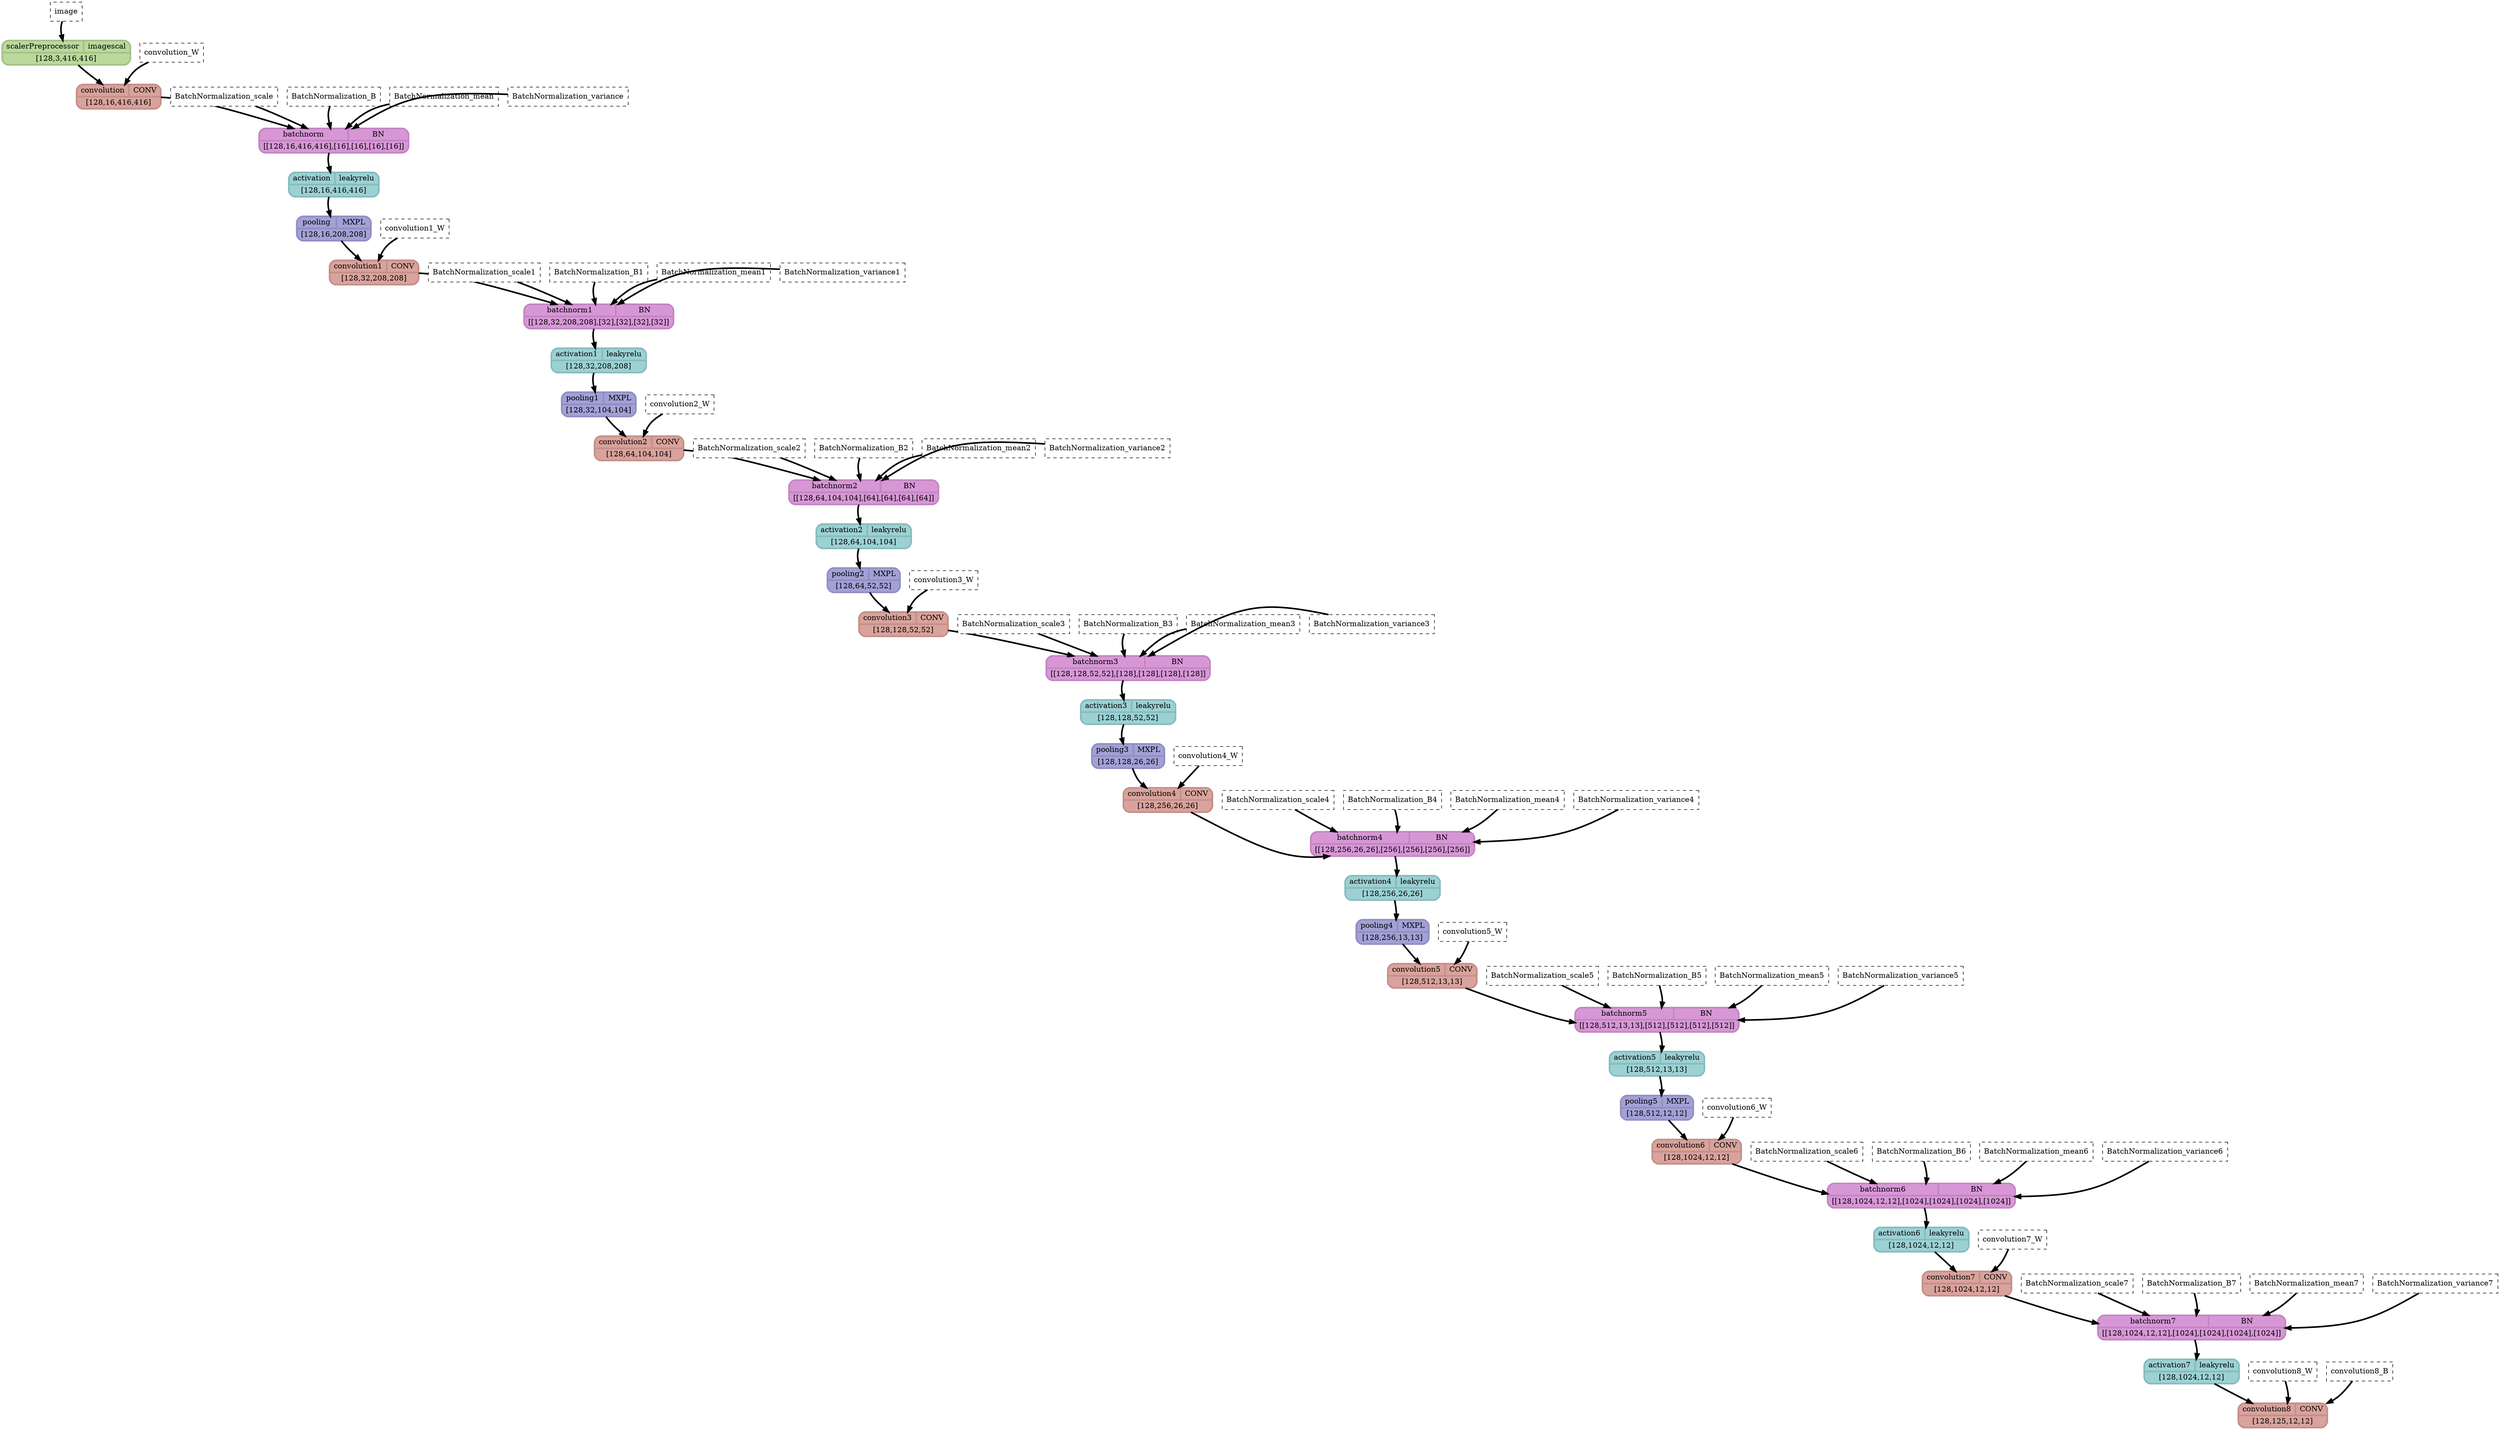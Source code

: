 strict digraph {
  graph [
    rankdir="TB"
    overlap=prism
    overlap_shrink=true
    splines=curved
  ];
  node [
    shape=Mrecord
  ];
  edge [
    penwidth=3
  ];

  // Node definitions.
  "image" [
    id=0
    name="image"
    type=constant_input
    label="image"
    inputs=""
    outputs=""
    shape=box
    style="filled,dashed"
    fillcolor="white"
  ];
  "image2" [
    id=1
    name="image2"
    type=ImageScaler
    label="{ {scalerPreprocessor  | imagescal} | [128,3,416,416] }"
    inputs="image"
    outputs="image2"
    penwidth=3
    style=filled
    color="#a3c186"
    fontcolor="#000000"
    fillcolor="#bad99c"
  ];
  "convolution_W" [
    id=2
    name="convolution_W"
    type=constant_input
    label="convolution_W"
    inputs=""
    outputs=""
    shape=box
    style="filled,dashed"
    fillcolor="white"
  ];
  "convolution2d_1_output" [
    id=3
    name="convolution2d_1_output"
    type=Conv
    label="{ {convolution  | CONV} | [128,16,416,416] }"
    inputs="image2;convolution_W"
    outputs="convolution2d_1_output"
    penwidth=3
    style=filled
    color="#c48f89"
    fontcolor="#000000"
    fillcolor="#d9a29c"
  ];
  "BatchNormalization_scale" [
    id=4
    name="BatchNormalization_scale"
    type=constant_input
    label="BatchNormalization_scale"
    inputs=""
    outputs=""
    shape=box
    style="filled,dashed"
    fillcolor="white"
  ];
  "BatchNormalization_B" [
    id=5
    name="BatchNormalization_B"
    type=constant_input
    label="BatchNormalization_B"
    inputs=""
    outputs=""
    shape=box
    style="filled,dashed"
    fillcolor="white"
  ];
  "BatchNormalization_mean" [
    id=6
    name="BatchNormalization_mean"
    type=constant_input
    label="BatchNormalization_mean"
    inputs=""
    outputs=""
    shape=box
    style="filled,dashed"
    fillcolor="white"
  ];
  "BatchNormalization_variance" [
    id=7
    name="BatchNormalization_variance"
    type=constant_input
    label="BatchNormalization_variance"
    inputs=""
    outputs=""
    shape=box
    style="filled,dashed"
    fillcolor="white"
  ];
  "batchnormalization_1_output" [
    id=8
    name="batchnormalization_1_output"
    type=BatchNormalization
    label="{ {batchnorm  | BN} | [[128,16,416,416],[16],[16],[16],[16]] }"
    inputs="convolution2d_1_output;BatchNormalization_scale;BatchNormalization_B;BatchNormalization_mean;BatchNormalization_variance"
    outputs="batchnormalization_1_output"
    penwidth=3
    style=filled
    color="#c385c2"
    fontcolor="#000000"
    fillcolor="#d797d6"
  ];
  "leakyrelu_1_output" [
    id=9
    name="leakyrelu_1_output"
    type=LeakyRelu
    label="{ {activation  | leakyrelu} | [128,16,416,416] }"
    inputs="batchnormalization_1_output"
    outputs="leakyrelu_1_output"
    penwidth=3
    style=filled
    color="#86bbbd"
    fontcolor="#000000"
    fillcolor="#9cd1d3"
  ];
  "maxpooling2d_1_output" [
    id=10
    name="maxpooling2d_1_output"
    type=MaxPool
    label="{ {pooling  | MXPL} | [128,16,208,208] }"
    inputs="leakyrelu_1_output"
    outputs="maxpooling2d_1_output"
    penwidth=3
    style=filled
    color="#918ec3"
    fontcolor="#000000"
    fillcolor="#a3a0d6"
  ];
  "convolution1_W" [
    id=11
    name="convolution1_W"
    type=constant_input
    label="convolution1_W"
    inputs=""
    outputs=""
    shape=box
    style="filled,dashed"
    fillcolor="white"
  ];
  "convolution2d_2_output" [
    id=12
    name="convolution2d_2_output"
    type=Conv
    label="{ {convolution1  | CONV} | [128,32,208,208] }"
    inputs="maxpooling2d_1_output;convolution1_W"
    outputs="convolution2d_2_output"
    penwidth=3
    style=filled
    color="#c48f89"
    fontcolor="#000000"
    fillcolor="#d9a29c"
  ];
  "BatchNormalization_scale1" [
    id=13
    name="BatchNormalization_scale1"
    type=constant_input
    label="BatchNormalization_scale1"
    inputs=""
    outputs=""
    shape=box
    style="filled,dashed"
    fillcolor="white"
  ];
  "BatchNormalization_B1" [
    id=14
    name="BatchNormalization_B1"
    type=constant_input
    label="BatchNormalization_B1"
    inputs=""
    outputs=""
    shape=box
    style="filled,dashed"
    fillcolor="white"
  ];
  "BatchNormalization_mean1" [
    id=15
    name="BatchNormalization_mean1"
    type=constant_input
    label="BatchNormalization_mean1"
    inputs=""
    outputs=""
    shape=box
    style="filled,dashed"
    fillcolor="white"
  ];
  "BatchNormalization_variance1" [
    id=16
    name="BatchNormalization_variance1"
    type=constant_input
    label="BatchNormalization_variance1"
    inputs=""
    outputs=""
    shape=box
    style="filled,dashed"
    fillcolor="white"
  ];
  "batchnormalization_2_output" [
    id=17
    name="batchnormalization_2_output"
    type=BatchNormalization
    label="{ {batchnorm1  | BN} | [[128,32,208,208],[32],[32],[32],[32]] }"
    inputs="convolution2d_2_output;BatchNormalization_scale1;BatchNormalization_B1;BatchNormalization_mean1;BatchNormalization_variance1"
    outputs="batchnormalization_2_output"
    penwidth=3
    style=filled
    color="#c385c2"
    fontcolor="#000000"
    fillcolor="#d797d6"
  ];
  "leakyrelu_2_output" [
    id=18
    name="leakyrelu_2_output"
    type=LeakyRelu
    label="{ {activation1  | leakyrelu} | [128,32,208,208] }"
    inputs="batchnormalization_2_output"
    outputs="leakyrelu_2_output"
    penwidth=3
    style=filled
    color="#86bbbd"
    fontcolor="#000000"
    fillcolor="#9cd1d3"
  ];
  "maxpooling2d_2_output" [
    id=19
    name="maxpooling2d_2_output"
    type=MaxPool
    label="{ {pooling1  | MXPL} | [128,32,104,104] }"
    inputs="leakyrelu_2_output"
    outputs="maxpooling2d_2_output"
    penwidth=3
    style=filled
    color="#918ec3"
    fontcolor="#000000"
    fillcolor="#a3a0d6"
  ];
  "convolution2_W" [
    id=20
    name="convolution2_W"
    type=constant_input
    label="convolution2_W"
    inputs=""
    outputs=""
    shape=box
    style="filled,dashed"
    fillcolor="white"
  ];
  "convolution2d_3_output" [
    id=21
    name="convolution2d_3_output"
    type=Conv
    label="{ {convolution2  | CONV} | [128,64,104,104] }"
    inputs="maxpooling2d_2_output;convolution2_W"
    outputs="convolution2d_3_output"
    penwidth=3
    style=filled
    color="#c48f89"
    fontcolor="#000000"
    fillcolor="#d9a29c"
  ];
  "BatchNormalization_scale2" [
    id=22
    name="BatchNormalization_scale2"
    type=constant_input
    label="BatchNormalization_scale2"
    inputs=""
    outputs=""
    shape=box
    style="filled,dashed"
    fillcolor="white"
  ];
  "BatchNormalization_B2" [
    id=23
    name="BatchNormalization_B2"
    type=constant_input
    label="BatchNormalization_B2"
    inputs=""
    outputs=""
    shape=box
    style="filled,dashed"
    fillcolor="white"
  ];
  "BatchNormalization_mean2" [
    id=24
    name="BatchNormalization_mean2"
    type=constant_input
    label="BatchNormalization_mean2"
    inputs=""
    outputs=""
    shape=box
    style="filled,dashed"
    fillcolor="white"
  ];
  "BatchNormalization_variance2" [
    id=25
    name="BatchNormalization_variance2"
    type=constant_input
    label="BatchNormalization_variance2"
    inputs=""
    outputs=""
    shape=box
    style="filled,dashed"
    fillcolor="white"
  ];
  "batchnormalization_3_output" [
    id=26
    name="batchnormalization_3_output"
    type=BatchNormalization
    label="{ {batchnorm2  | BN} | [[128,64,104,104],[64],[64],[64],[64]] }"
    inputs="convolution2d_3_output;BatchNormalization_scale2;BatchNormalization_B2;BatchNormalization_mean2;BatchNormalization_variance2"
    outputs="batchnormalization_3_output"
    penwidth=3
    style=filled
    color="#c385c2"
    fontcolor="#000000"
    fillcolor="#d797d6"
  ];
  "leakyrelu_3_output" [
    id=27
    name="leakyrelu_3_output"
    type=LeakyRelu
    label="{ {activation2  | leakyrelu} | [128,64,104,104] }"
    inputs="batchnormalization_3_output"
    outputs="leakyrelu_3_output"
    penwidth=3
    style=filled
    color="#86bbbd"
    fontcolor="#000000"
    fillcolor="#9cd1d3"
  ];
  "maxpooling2d_3_output" [
    id=28
    name="maxpooling2d_3_output"
    type=MaxPool
    label="{ {pooling2  | MXPL} | [128,64,52,52] }"
    inputs="leakyrelu_3_output"
    outputs="maxpooling2d_3_output"
    penwidth=3
    style=filled
    color="#918ec3"
    fontcolor="#000000"
    fillcolor="#a3a0d6"
  ];
  "convolution3_W" [
    id=29
    name="convolution3_W"
    type=constant_input
    label="convolution3_W"
    inputs=""
    outputs=""
    shape=box
    style="filled,dashed"
    fillcolor="white"
  ];
  "convolution2d_4_output" [
    id=30
    name="convolution2d_4_output"
    type=Conv
    label="{ {convolution3  | CONV} | [128,128,52,52] }"
    inputs="maxpooling2d_3_output;convolution3_W"
    outputs="convolution2d_4_output"
    penwidth=3
    style=filled
    color="#c48f89"
    fontcolor="#000000"
    fillcolor="#d9a29c"
  ];
  "BatchNormalization_scale3" [
    id=31
    name="BatchNormalization_scale3"
    type=constant_input
    label="BatchNormalization_scale3"
    inputs=""
    outputs=""
    shape=box
    style="filled,dashed"
    fillcolor="white"
  ];
  "BatchNormalization_B3" [
    id=32
    name="BatchNormalization_B3"
    type=constant_input
    label="BatchNormalization_B3"
    inputs=""
    outputs=""
    shape=box
    style="filled,dashed"
    fillcolor="white"
  ];
  "BatchNormalization_mean3" [
    id=33
    name="BatchNormalization_mean3"
    type=constant_input
    label="BatchNormalization_mean3"
    inputs=""
    outputs=""
    shape=box
    style="filled,dashed"
    fillcolor="white"
  ];
  "BatchNormalization_variance3" [
    id=34
    name="BatchNormalization_variance3"
    type=constant_input
    label="BatchNormalization_variance3"
    inputs=""
    outputs=""
    shape=box
    style="filled,dashed"
    fillcolor="white"
  ];
  "batchnormalization_4_output" [
    id=35
    name="batchnormalization_4_output"
    type=BatchNormalization
    label="{ {batchnorm3  | BN} | [[128,128,52,52],[128],[128],[128],[128]] }"
    inputs="convolution2d_4_output;BatchNormalization_scale3;BatchNormalization_B3;BatchNormalization_mean3;BatchNormalization_variance3"
    outputs="batchnormalization_4_output"
    penwidth=3
    style=filled
    color="#c385c2"
    fontcolor="#000000"
    fillcolor="#d797d6"
  ];
  "leakyrelu_4_output" [
    id=36
    name="leakyrelu_4_output"
    type=LeakyRelu
    label="{ {activation3  | leakyrelu} | [128,128,52,52] }"
    inputs="batchnormalization_4_output"
    outputs="leakyrelu_4_output"
    penwidth=3
    style=filled
    color="#86bbbd"
    fontcolor="#000000"
    fillcolor="#9cd1d3"
  ];
  "maxpooling2d_4_output" [
    id=37
    name="maxpooling2d_4_output"
    type=MaxPool
    label="{ {pooling3  | MXPL} | [128,128,26,26] }"
    inputs="leakyrelu_4_output"
    outputs="maxpooling2d_4_output"
    penwidth=3
    style=filled
    color="#918ec3"
    fontcolor="#000000"
    fillcolor="#a3a0d6"
  ];
  "convolution4_W" [
    id=38
    name="convolution4_W"
    type=constant_input
    label="convolution4_W"
    inputs=""
    outputs=""
    shape=box
    style="filled,dashed"
    fillcolor="white"
  ];
  "convolution2d_5_output" [
    id=39
    name="convolution2d_5_output"
    type=Conv
    label="{ {convolution4  | CONV} | [128,256,26,26] }"
    inputs="maxpooling2d_4_output;convolution4_W"
    outputs="convolution2d_5_output"
    penwidth=3
    style=filled
    color="#c48f89"
    fontcolor="#000000"
    fillcolor="#d9a29c"
  ];
  "BatchNormalization_scale4" [
    id=40
    name="BatchNormalization_scale4"
    type=constant_input
    label="BatchNormalization_scale4"
    inputs=""
    outputs=""
    shape=box
    style="filled,dashed"
    fillcolor="white"
  ];
  "BatchNormalization_B4" [
    id=41
    name="BatchNormalization_B4"
    type=constant_input
    label="BatchNormalization_B4"
    inputs=""
    outputs=""
    shape=box
    style="filled,dashed"
    fillcolor="white"
  ];
  "BatchNormalization_mean4" [
    id=42
    name="BatchNormalization_mean4"
    type=constant_input
    label="BatchNormalization_mean4"
    inputs=""
    outputs=""
    shape=box
    style="filled,dashed"
    fillcolor="white"
  ];
  "BatchNormalization_variance4" [
    id=43
    name="BatchNormalization_variance4"
    type=constant_input
    label="BatchNormalization_variance4"
    inputs=""
    outputs=""
    shape=box
    style="filled,dashed"
    fillcolor="white"
  ];
  "batchnormalization_5_output" [
    id=44
    name="batchnormalization_5_output"
    type=BatchNormalization
    label="{ {batchnorm4  | BN} | [[128,256,26,26],[256],[256],[256],[256]] }"
    inputs="convolution2d_5_output;BatchNormalization_scale4;BatchNormalization_B4;BatchNormalization_mean4;BatchNormalization_variance4"
    outputs="batchnormalization_5_output"
    penwidth=3
    style=filled
    color="#c385c2"
    fontcolor="#000000"
    fillcolor="#d797d6"
  ];
  "leakyrelu_5_output" [
    id=45
    name="leakyrelu_5_output"
    type=LeakyRelu
    label="{ {activation4  | leakyrelu} | [128,256,26,26] }"
    inputs="batchnormalization_5_output"
    outputs="leakyrelu_5_output"
    penwidth=3
    style=filled
    color="#86bbbd"
    fontcolor="#000000"
    fillcolor="#9cd1d3"
  ];
  "maxpooling2d_5_output" [
    id=46
    name="maxpooling2d_5_output"
    type=MaxPool
    label="{ {pooling4  | MXPL} | [128,256,13,13] }"
    inputs="leakyrelu_5_output"
    outputs="maxpooling2d_5_output"
    penwidth=3
    style=filled
    color="#918ec3"
    fontcolor="#000000"
    fillcolor="#a3a0d6"
  ];
  "convolution5_W" [
    id=47
    name="convolution5_W"
    type=constant_input
    label="convolution5_W"
    inputs=""
    outputs=""
    shape=box
    style="filled,dashed"
    fillcolor="white"
  ];
  "convolution2d_6_output" [
    id=48
    name="convolution2d_6_output"
    type=Conv
    label="{ {convolution5  | CONV} | [128,512,13,13] }"
    inputs="maxpooling2d_5_output;convolution5_W"
    outputs="convolution2d_6_output"
    penwidth=3
    style=filled
    color="#c48f89"
    fontcolor="#000000"
    fillcolor="#d9a29c"
  ];
  "BatchNormalization_scale5" [
    id=49
    name="BatchNormalization_scale5"
    type=constant_input
    label="BatchNormalization_scale5"
    inputs=""
    outputs=""
    shape=box
    style="filled,dashed"
    fillcolor="white"
  ];
  "BatchNormalization_B5" [
    id=50
    name="BatchNormalization_B5"
    type=constant_input
    label="BatchNormalization_B5"
    inputs=""
    outputs=""
    shape=box
    style="filled,dashed"
    fillcolor="white"
  ];
  "BatchNormalization_mean5" [
    id=51
    name="BatchNormalization_mean5"
    type=constant_input
    label="BatchNormalization_mean5"
    inputs=""
    outputs=""
    shape=box
    style="filled,dashed"
    fillcolor="white"
  ];
  "BatchNormalization_variance5" [
    id=52
    name="BatchNormalization_variance5"
    type=constant_input
    label="BatchNormalization_variance5"
    inputs=""
    outputs=""
    shape=box
    style="filled,dashed"
    fillcolor="white"
  ];
  "batchnormalization_6_output" [
    id=53
    name="batchnormalization_6_output"
    type=BatchNormalization
    label="{ {batchnorm5  | BN} | [[128,512,13,13],[512],[512],[512],[512]] }"
    inputs="convolution2d_6_output;BatchNormalization_scale5;BatchNormalization_B5;BatchNormalization_mean5;BatchNormalization_variance5"
    outputs="batchnormalization_6_output"
    penwidth=3
    style=filled
    color="#c385c2"
    fontcolor="#000000"
    fillcolor="#d797d6"
  ];
  "leakyrelu_6_output" [
    id=54
    name="leakyrelu_6_output"
    type=LeakyRelu
    label="{ {activation5  | leakyrelu} | [128,512,13,13] }"
    inputs="batchnormalization_6_output"
    outputs="leakyrelu_6_output"
    penwidth=3
    style=filled
    color="#86bbbd"
    fontcolor="#000000"
    fillcolor="#9cd1d3"
  ];
  "maxpooling2d_6_output" [
    id=55
    name="maxpooling2d_6_output"
    type=MaxPool
    label="{ {pooling5  | MXPL} | [128,512,12,12] }"
    inputs="leakyrelu_6_output"
    outputs="maxpooling2d_6_output"
    penwidth=3
    style=filled
    color="#918ec3"
    fontcolor="#000000"
    fillcolor="#a3a0d6"
  ];
  "convolution6_W" [
    id=56
    name="convolution6_W"
    type=constant_input
    label="convolution6_W"
    inputs=""
    outputs=""
    shape=box
    style="filled,dashed"
    fillcolor="white"
  ];
  "convolution2d_7_output" [
    id=57
    name="convolution2d_7_output"
    type=Conv
    label="{ {convolution6  | CONV} | [128,1024,12,12] }"
    inputs="maxpooling2d_6_output;convolution6_W"
    outputs="convolution2d_7_output"
    penwidth=3
    style=filled
    color="#c48f89"
    fontcolor="#000000"
    fillcolor="#d9a29c"
  ];
  "BatchNormalization_scale6" [
    id=58
    name="BatchNormalization_scale6"
    type=constant_input
    label="BatchNormalization_scale6"
    inputs=""
    outputs=""
    shape=box
    style="filled,dashed"
    fillcolor="white"
  ];
  "BatchNormalization_B6" [
    id=59
    name="BatchNormalization_B6"
    type=constant_input
    label="BatchNormalization_B6"
    inputs=""
    outputs=""
    shape=box
    style="filled,dashed"
    fillcolor="white"
  ];
  "BatchNormalization_mean6" [
    id=60
    name="BatchNormalization_mean6"
    type=constant_input
    label="BatchNormalization_mean6"
    inputs=""
    outputs=""
    shape=box
    style="filled,dashed"
    fillcolor="white"
  ];
  "BatchNormalization_variance6" [
    id=61
    name="BatchNormalization_variance6"
    type=constant_input
    label="BatchNormalization_variance6"
    inputs=""
    outputs=""
    shape=box
    style="filled,dashed"
    fillcolor="white"
  ];
  "batchnormalization_7_output" [
    id=62
    name="batchnormalization_7_output"
    type=BatchNormalization
    label="{ {batchnorm6  | BN} | [[128,1024,12,12],[1024],[1024],[1024],[1024]] }"
    inputs="convolution2d_7_output;BatchNormalization_scale6;BatchNormalization_B6;BatchNormalization_mean6;BatchNormalization_variance6"
    outputs="batchnormalization_7_output"
    penwidth=3
    style=filled
    color="#c385c2"
    fontcolor="#000000"
    fillcolor="#d797d6"
  ];
  "leakyrelu_7_output" [
    id=63
    name="leakyrelu_7_output"
    type=LeakyRelu
    label="{ {activation6  | leakyrelu} | [128,1024,12,12] }"
    inputs="batchnormalization_7_output"
    outputs="leakyrelu_7_output"
    penwidth=3
    style=filled
    color="#86bbbd"
    fontcolor="#000000"
    fillcolor="#9cd1d3"
  ];
  "convolution7_W" [
    id=64
    name="convolution7_W"
    type=constant_input
    label="convolution7_W"
    inputs=""
    outputs=""
    shape=box
    style="filled,dashed"
    fillcolor="white"
  ];
  "convolution2d_8_output" [
    id=65
    name="convolution2d_8_output"
    type=Conv
    label="{ {convolution7  | CONV} | [128,1024,12,12] }"
    inputs="leakyrelu_7_output;convolution7_W"
    outputs="convolution2d_8_output"
    penwidth=3
    style=filled
    color="#c48f89"
    fontcolor="#000000"
    fillcolor="#d9a29c"
  ];
  "BatchNormalization_scale7" [
    id=66
    name="BatchNormalization_scale7"
    type=constant_input
    label="BatchNormalization_scale7"
    inputs=""
    outputs=""
    shape=box
    style="filled,dashed"
    fillcolor="white"
  ];
  "BatchNormalization_B7" [
    id=67
    name="BatchNormalization_B7"
    type=constant_input
    label="BatchNormalization_B7"
    inputs=""
    outputs=""
    shape=box
    style="filled,dashed"
    fillcolor="white"
  ];
  "BatchNormalization_mean7" [
    id=68
    name="BatchNormalization_mean7"
    type=constant_input
    label="BatchNormalization_mean7"
    inputs=""
    outputs=""
    shape=box
    style="filled,dashed"
    fillcolor="white"
  ];
  "BatchNormalization_variance7" [
    id=69
    name="BatchNormalization_variance7"
    type=constant_input
    label="BatchNormalization_variance7"
    inputs=""
    outputs=""
    shape=box
    style="filled,dashed"
    fillcolor="white"
  ];
  "batchnormalization_8_output" [
    id=70
    name="batchnormalization_8_output"
    type=BatchNormalization
    label="{ {batchnorm7  | BN} | [[128,1024,12,12],[1024],[1024],[1024],[1024]] }"
    inputs="convolution2d_8_output;BatchNormalization_scale7;BatchNormalization_B7;BatchNormalization_mean7;BatchNormalization_variance7"
    outputs="batchnormalization_8_output"
    penwidth=3
    style=filled
    color="#c385c2"
    fontcolor="#000000"
    fillcolor="#d797d6"
  ];
  "leakyrelu_8_output" [
    id=71
    name="leakyrelu_8_output"
    type=LeakyRelu
    label="{ {activation7  | leakyrelu} | [128,1024,12,12] }"
    inputs="batchnormalization_8_output"
    outputs="leakyrelu_8_output"
    penwidth=3
    style=filled
    color="#86bbbd"
    fontcolor="#000000"
    fillcolor="#9cd1d3"
  ];
  "convolution8_W" [
    id=72
    name="convolution8_W"
    type=constant_input
    label="convolution8_W"
    inputs=""
    outputs=""
    shape=box
    style="filled,dashed"
    fillcolor="white"
  ];
  "convolution8_B" [
    id=73
    name="convolution8_B"
    type=constant_input
    label="convolution8_B"
    inputs=""
    outputs=""
    shape=box
    style="filled,dashed"
    fillcolor="white"
  ];
  "grid" [
    id=74
    name="grid"
    type=Conv
    label="{ {convolution8  | CONV} | [128,125,12,12] }"
    inputs="leakyrelu_8_output;convolution8_W;convolution8_B"
    outputs="grid"
    penwidth=3
    style=filled
    color="#c48f89"
    fontcolor="#000000"
    fillcolor="#d9a29c"
  ];

  // Edge definitions.
  "image" -> "image2";
  "image2" -> "convolution2d_1_output";
  "convolution_W" -> "convolution2d_1_output";
  "convolution2d_1_output" -> "batchnormalization_1_output";
  "BatchNormalization_scale" -> "batchnormalization_1_output";
  "BatchNormalization_B" -> "batchnormalization_1_output";
  "BatchNormalization_mean" -> "batchnormalization_1_output";
  "BatchNormalization_variance" -> "batchnormalization_1_output";
  "batchnormalization_1_output" -> "leakyrelu_1_output";
  "leakyrelu_1_output" -> "maxpooling2d_1_output";
  "maxpooling2d_1_output" -> "convolution2d_2_output";
  "convolution1_W" -> "convolution2d_2_output";
  "convolution2d_2_output" -> "batchnormalization_2_output";
  "BatchNormalization_scale1" -> "batchnormalization_2_output";
  "BatchNormalization_B1" -> "batchnormalization_2_output";
  "BatchNormalization_mean1" -> "batchnormalization_2_output";
  "BatchNormalization_variance1" -> "batchnormalization_2_output";
  "batchnormalization_2_output" -> "leakyrelu_2_output";
  "leakyrelu_2_output" -> "maxpooling2d_2_output";
  "maxpooling2d_2_output" -> "convolution2d_3_output";
  "convolution2_W" -> "convolution2d_3_output";
  "convolution2d_3_output" -> "batchnormalization_3_output";
  "BatchNormalization_scale2" -> "batchnormalization_3_output";
  "BatchNormalization_B2" -> "batchnormalization_3_output";
  "BatchNormalization_mean2" -> "batchnormalization_3_output";
  "BatchNormalization_variance2" -> "batchnormalization_3_output";
  "batchnormalization_3_output" -> "leakyrelu_3_output";
  "leakyrelu_3_output" -> "maxpooling2d_3_output";
  "maxpooling2d_3_output" -> "convolution2d_4_output";
  "convolution3_W" -> "convolution2d_4_output";
  "convolution2d_4_output" -> "batchnormalization_4_output";
  "BatchNormalization_scale3" -> "batchnormalization_4_output";
  "BatchNormalization_B3" -> "batchnormalization_4_output";
  "BatchNormalization_mean3" -> "batchnormalization_4_output";
  "BatchNormalization_variance3" -> "batchnormalization_4_output";
  "batchnormalization_4_output" -> "leakyrelu_4_output";
  "leakyrelu_4_output" -> "maxpooling2d_4_output";
  "maxpooling2d_4_output" -> "convolution2d_5_output";
  "convolution4_W" -> "convolution2d_5_output";
  "convolution2d_5_output" -> "batchnormalization_5_output";
  "BatchNormalization_scale4" -> "batchnormalization_5_output";
  "BatchNormalization_B4" -> "batchnormalization_5_output";
  "BatchNormalization_mean4" -> "batchnormalization_5_output";
  "BatchNormalization_variance4" -> "batchnormalization_5_output";
  "batchnormalization_5_output" -> "leakyrelu_5_output";
  "leakyrelu_5_output" -> "maxpooling2d_5_output";
  "maxpooling2d_5_output" -> "convolution2d_6_output";
  "convolution5_W" -> "convolution2d_6_output";
  "convolution2d_6_output" -> "batchnormalization_6_output";
  "BatchNormalization_scale5" -> "batchnormalization_6_output";
  "BatchNormalization_B5" -> "batchnormalization_6_output";
  "BatchNormalization_mean5" -> "batchnormalization_6_output";
  "BatchNormalization_variance5" -> "batchnormalization_6_output";
  "batchnormalization_6_output" -> "leakyrelu_6_output";
  "leakyrelu_6_output" -> "maxpooling2d_6_output";
  "maxpooling2d_6_output" -> "convolution2d_7_output";
  "convolution6_W" -> "convolution2d_7_output";
  "convolution2d_7_output" -> "batchnormalization_7_output";
  "BatchNormalization_scale6" -> "batchnormalization_7_output";
  "BatchNormalization_B6" -> "batchnormalization_7_output";
  "BatchNormalization_mean6" -> "batchnormalization_7_output";
  "BatchNormalization_variance6" -> "batchnormalization_7_output";
  "batchnormalization_7_output" -> "leakyrelu_7_output";
  "leakyrelu_7_output" -> "convolution2d_8_output";
  "convolution7_W" -> "convolution2d_8_output";
  "convolution2d_8_output" -> "batchnormalization_8_output";
  "BatchNormalization_scale7" -> "batchnormalization_8_output";
  "BatchNormalization_B7" -> "batchnormalization_8_output";
  "BatchNormalization_mean7" -> "batchnormalization_8_output";
  "BatchNormalization_variance7" -> "batchnormalization_8_output";
  "batchnormalization_8_output" -> "leakyrelu_8_output";
  "leakyrelu_8_output" -> "grid";
  "convolution8_W" -> "grid";
  "convolution8_B" -> "grid";
}